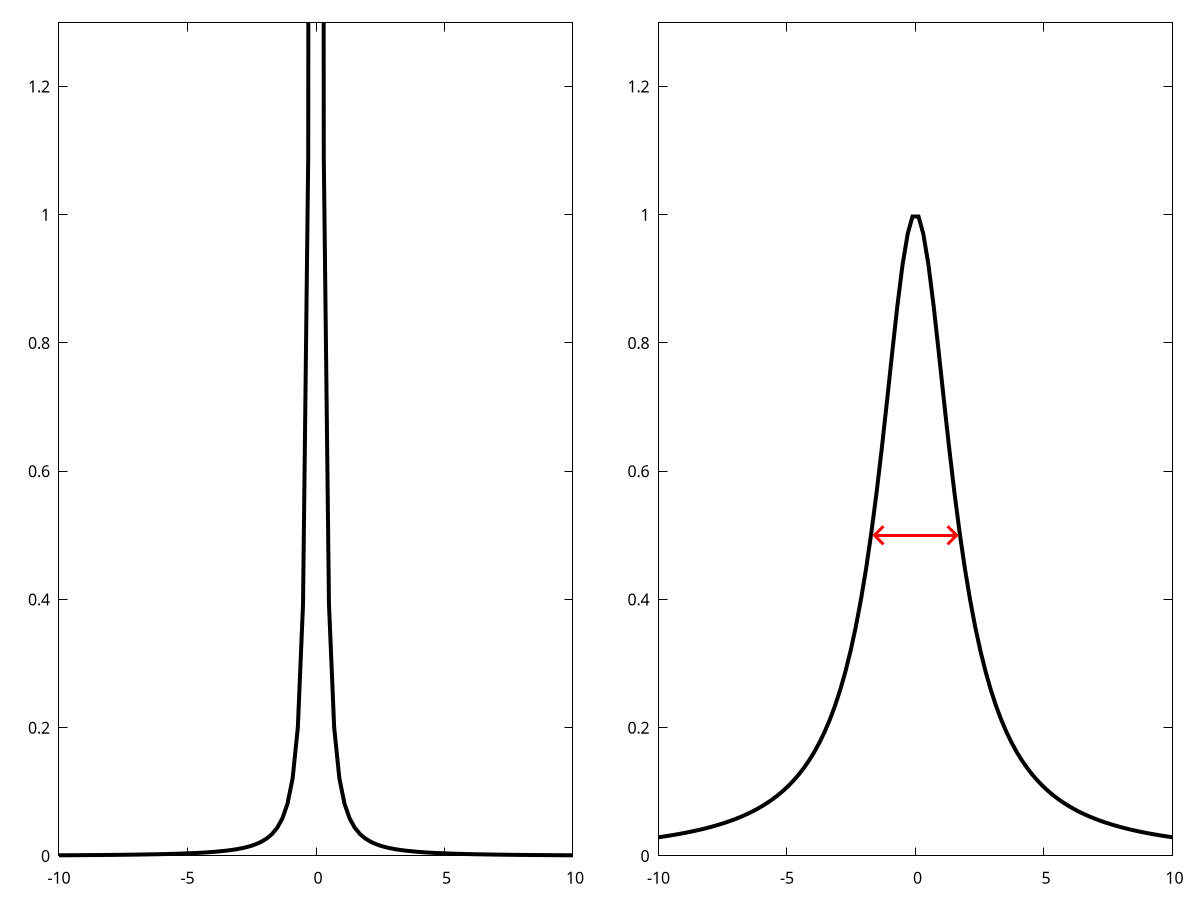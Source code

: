 set terminal png size 800,300 enhanced
set output 'resonanceplot.png'

f(x) = 0.1/(x*x)
g(x) = 3./(x*x + 3.)

set multiplot layout 1,2 rowsfirst

set xrange [-10:10]

set yrange [0:1.3]

unset key

plot f(x) with lines lt rgb "black" lw 4


set arrow from -1.6,0.5 to 1.6,0.5 heads size 0.5,45 front ls 201 lt rgb "red" lw 3

plot g(x) with lines lt rgb "black" lw 4

unset multiplot

